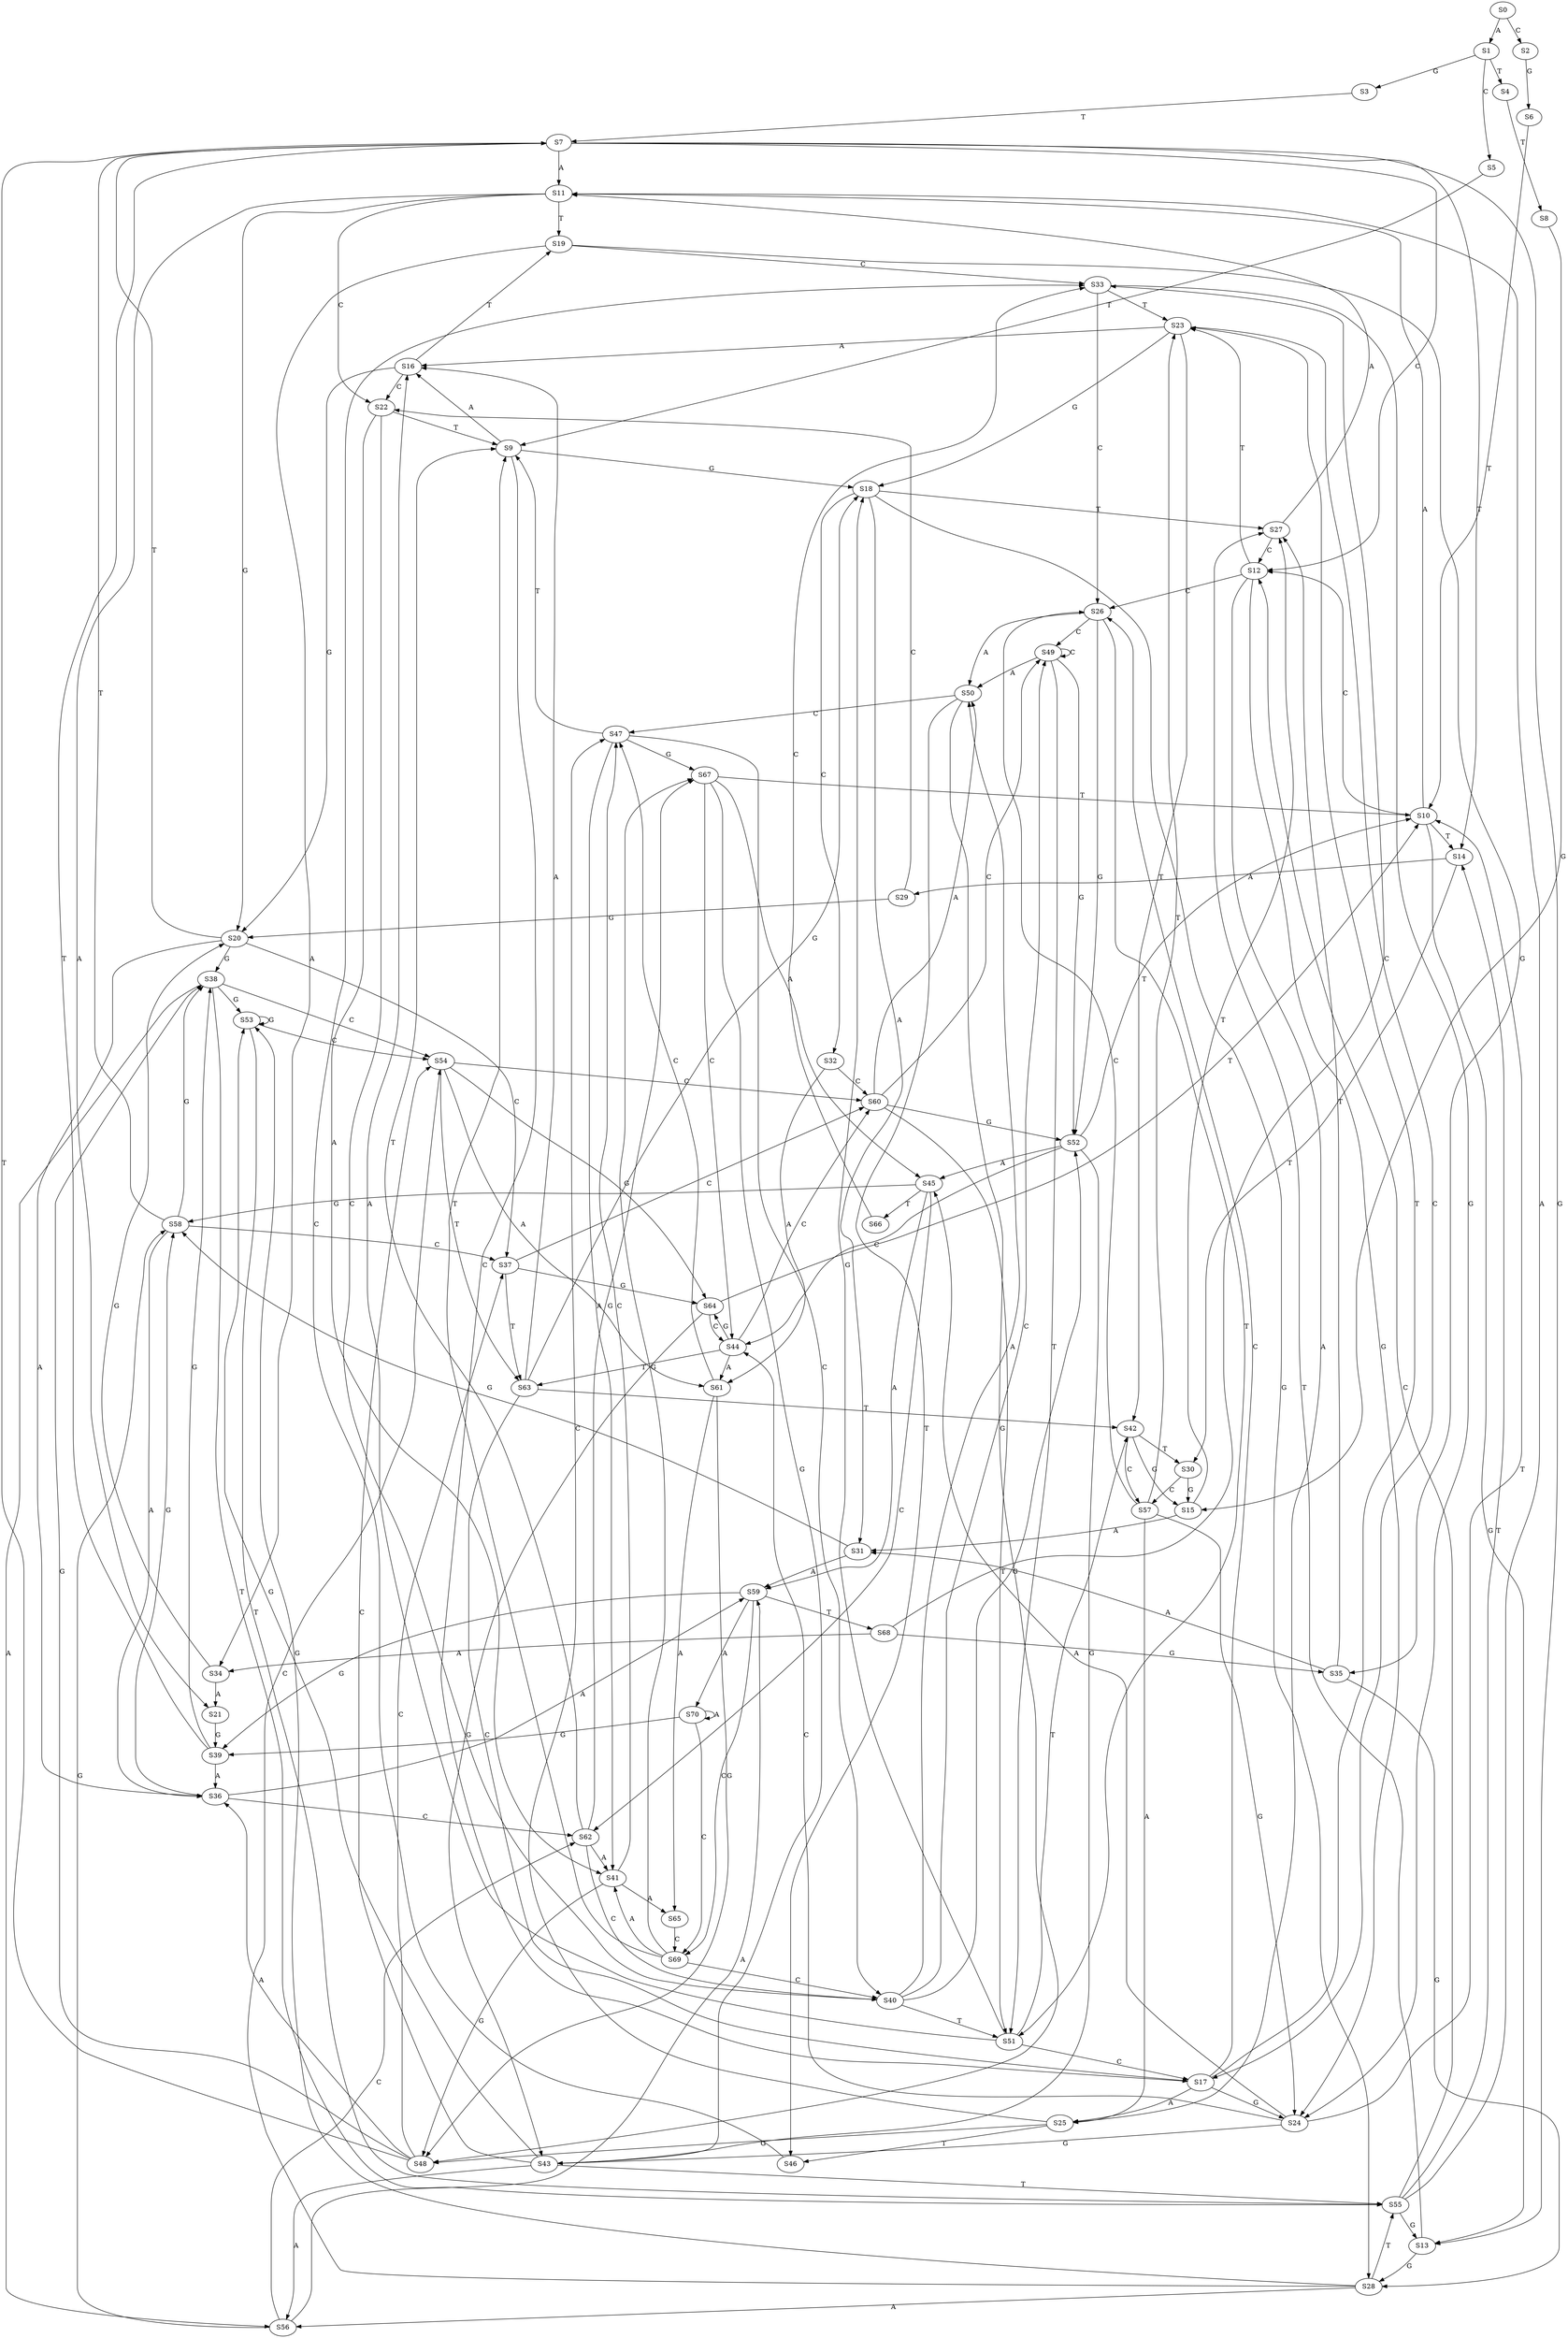 strict digraph  {
	S0 -> S1 [ label = A ];
	S0 -> S2 [ label = C ];
	S1 -> S3 [ label = G ];
	S1 -> S4 [ label = T ];
	S1 -> S5 [ label = C ];
	S2 -> S6 [ label = G ];
	S3 -> S7 [ label = T ];
	S4 -> S8 [ label = T ];
	S5 -> S9 [ label = T ];
	S6 -> S10 [ label = T ];
	S7 -> S11 [ label = A ];
	S7 -> S12 [ label = C ];
	S7 -> S13 [ label = G ];
	S7 -> S14 [ label = T ];
	S8 -> S15 [ label = G ];
	S9 -> S16 [ label = A ];
	S9 -> S17 [ label = C ];
	S9 -> S18 [ label = G ];
	S10 -> S12 [ label = C ];
	S10 -> S11 [ label = A ];
	S10 -> S13 [ label = G ];
	S10 -> S14 [ label = T ];
	S11 -> S19 [ label = T ];
	S11 -> S20 [ label = G ];
	S11 -> S21 [ label = A ];
	S11 -> S22 [ label = C ];
	S12 -> S23 [ label = T ];
	S12 -> S24 [ label = G ];
	S12 -> S25 [ label = A ];
	S12 -> S26 [ label = C ];
	S13 -> S27 [ label = T ];
	S13 -> S28 [ label = G ];
	S14 -> S29 [ label = A ];
	S14 -> S30 [ label = T ];
	S15 -> S27 [ label = T ];
	S15 -> S31 [ label = A ];
	S16 -> S20 [ label = G ];
	S16 -> S19 [ label = T ];
	S16 -> S22 [ label = C ];
	S17 -> S23 [ label = T ];
	S17 -> S24 [ label = G ];
	S17 -> S26 [ label = C ];
	S17 -> S25 [ label = A ];
	S18 -> S31 [ label = A ];
	S18 -> S32 [ label = C ];
	S18 -> S28 [ label = G ];
	S18 -> S27 [ label = T ];
	S19 -> S33 [ label = C ];
	S19 -> S34 [ label = A ];
	S19 -> S35 [ label = G ];
	S20 -> S7 [ label = T ];
	S20 -> S36 [ label = A ];
	S20 -> S37 [ label = C ];
	S20 -> S38 [ label = G ];
	S21 -> S39 [ label = G ];
	S22 -> S40 [ label = C ];
	S22 -> S9 [ label = T ];
	S22 -> S41 [ label = A ];
	S23 -> S18 [ label = G ];
	S23 -> S17 [ label = C ];
	S23 -> S16 [ label = A ];
	S23 -> S42 [ label = T ];
	S24 -> S43 [ label = G ];
	S24 -> S10 [ label = T ];
	S24 -> S44 [ label = C ];
	S24 -> S45 [ label = A ];
	S25 -> S46 [ label = T ];
	S25 -> S47 [ label = C ];
	S25 -> S48 [ label = G ];
	S26 -> S49 [ label = C ];
	S26 -> S50 [ label = A ];
	S26 -> S51 [ label = T ];
	S26 -> S52 [ label = G ];
	S27 -> S12 [ label = C ];
	S27 -> S11 [ label = A ];
	S28 -> S53 [ label = G ];
	S28 -> S54 [ label = C ];
	S28 -> S55 [ label = T ];
	S28 -> S56 [ label = A ];
	S29 -> S22 [ label = C ];
	S29 -> S20 [ label = G ];
	S30 -> S15 [ label = G ];
	S30 -> S57 [ label = C ];
	S31 -> S58 [ label = G ];
	S31 -> S59 [ label = A ];
	S32 -> S60 [ label = C ];
	S32 -> S61 [ label = A ];
	S33 -> S26 [ label = C ];
	S33 -> S24 [ label = G ];
	S33 -> S23 [ label = T ];
	S34 -> S20 [ label = G ];
	S34 -> S21 [ label = A ];
	S35 -> S28 [ label = G ];
	S35 -> S31 [ label = A ];
	S35 -> S27 [ label = T ];
	S36 -> S59 [ label = A ];
	S36 -> S62 [ label = C ];
	S36 -> S58 [ label = G ];
	S37 -> S60 [ label = C ];
	S37 -> S63 [ label = T ];
	S37 -> S64 [ label = G ];
	S38 -> S56 [ label = A ];
	S38 -> S53 [ label = G ];
	S38 -> S55 [ label = T ];
	S38 -> S54 [ label = C ];
	S39 -> S7 [ label = T ];
	S39 -> S36 [ label = A ];
	S39 -> S38 [ label = G ];
	S40 -> S49 [ label = C ];
	S40 -> S50 [ label = A ];
	S40 -> S51 [ label = T ];
	S40 -> S52 [ label = G ];
	S41 -> S48 [ label = G ];
	S41 -> S47 [ label = C ];
	S41 -> S65 [ label = A ];
	S42 -> S57 [ label = C ];
	S42 -> S15 [ label = G ];
	S42 -> S30 [ label = T ];
	S43 -> S56 [ label = A ];
	S43 -> S53 [ label = G ];
	S43 -> S54 [ label = C ];
	S43 -> S55 [ label = T ];
	S44 -> S64 [ label = G ];
	S44 -> S63 [ label = T ];
	S44 -> S60 [ label = C ];
	S44 -> S61 [ label = A ];
	S45 -> S59 [ label = A ];
	S45 -> S62 [ label = C ];
	S45 -> S58 [ label = G ];
	S45 -> S66 [ label = T ];
	S46 -> S33 [ label = C ];
	S47 -> S9 [ label = T ];
	S47 -> S40 [ label = C ];
	S47 -> S41 [ label = A ];
	S47 -> S67 [ label = G ];
	S48 -> S38 [ label = G ];
	S48 -> S7 [ label = T ];
	S48 -> S36 [ label = A ];
	S48 -> S37 [ label = C ];
	S49 -> S52 [ label = G ];
	S49 -> S49 [ label = C ];
	S49 -> S50 [ label = A ];
	S49 -> S51 [ label = T ];
	S50 -> S48 [ label = G ];
	S50 -> S46 [ label = T ];
	S50 -> S47 [ label = C ];
	S51 -> S18 [ label = G ];
	S51 -> S16 [ label = A ];
	S51 -> S17 [ label = C ];
	S51 -> S42 [ label = T ];
	S52 -> S45 [ label = A ];
	S52 -> S43 [ label = G ];
	S52 -> S10 [ label = T ];
	S52 -> S44 [ label = C ];
	S53 -> S55 [ label = T ];
	S53 -> S54 [ label = C ];
	S53 -> S53 [ label = G ];
	S54 -> S63 [ label = T ];
	S54 -> S60 [ label = C ];
	S54 -> S64 [ label = G ];
	S54 -> S61 [ label = A ];
	S55 -> S11 [ label = A ];
	S55 -> S12 [ label = C ];
	S55 -> S13 [ label = G ];
	S55 -> S14 [ label = T ];
	S56 -> S59 [ label = A ];
	S56 -> S62 [ label = C ];
	S56 -> S58 [ label = G ];
	S57 -> S25 [ label = A ];
	S57 -> S23 [ label = T ];
	S57 -> S26 [ label = C ];
	S57 -> S24 [ label = G ];
	S58 -> S7 [ label = T ];
	S58 -> S36 [ label = A ];
	S58 -> S38 [ label = G ];
	S58 -> S37 [ label = C ];
	S59 -> S68 [ label = T ];
	S59 -> S69 [ label = C ];
	S59 -> S70 [ label = A ];
	S59 -> S39 [ label = G ];
	S60 -> S52 [ label = G ];
	S60 -> S50 [ label = A ];
	S60 -> S51 [ label = T ];
	S60 -> S49 [ label = C ];
	S61 -> S48 [ label = G ];
	S61 -> S65 [ label = A ];
	S61 -> S47 [ label = C ];
	S62 -> S9 [ label = T ];
	S62 -> S67 [ label = G ];
	S62 -> S40 [ label = C ];
	S62 -> S41 [ label = A ];
	S63 -> S16 [ label = A ];
	S63 -> S17 [ label = C ];
	S63 -> S42 [ label = T ];
	S63 -> S18 [ label = G ];
	S64 -> S43 [ label = G ];
	S64 -> S44 [ label = C ];
	S64 -> S10 [ label = T ];
	S65 -> S69 [ label = C ];
	S66 -> S33 [ label = C ];
	S67 -> S43 [ label = G ];
	S67 -> S45 [ label = A ];
	S67 -> S44 [ label = C ];
	S67 -> S10 [ label = T ];
	S68 -> S34 [ label = A ];
	S68 -> S33 [ label = C ];
	S68 -> S35 [ label = G ];
	S69 -> S41 [ label = A ];
	S69 -> S40 [ label = C ];
	S69 -> S67 [ label = G ];
	S69 -> S9 [ label = T ];
	S70 -> S39 [ label = G ];
	S70 -> S69 [ label = C ];
	S70 -> S70 [ label = A ];
}
